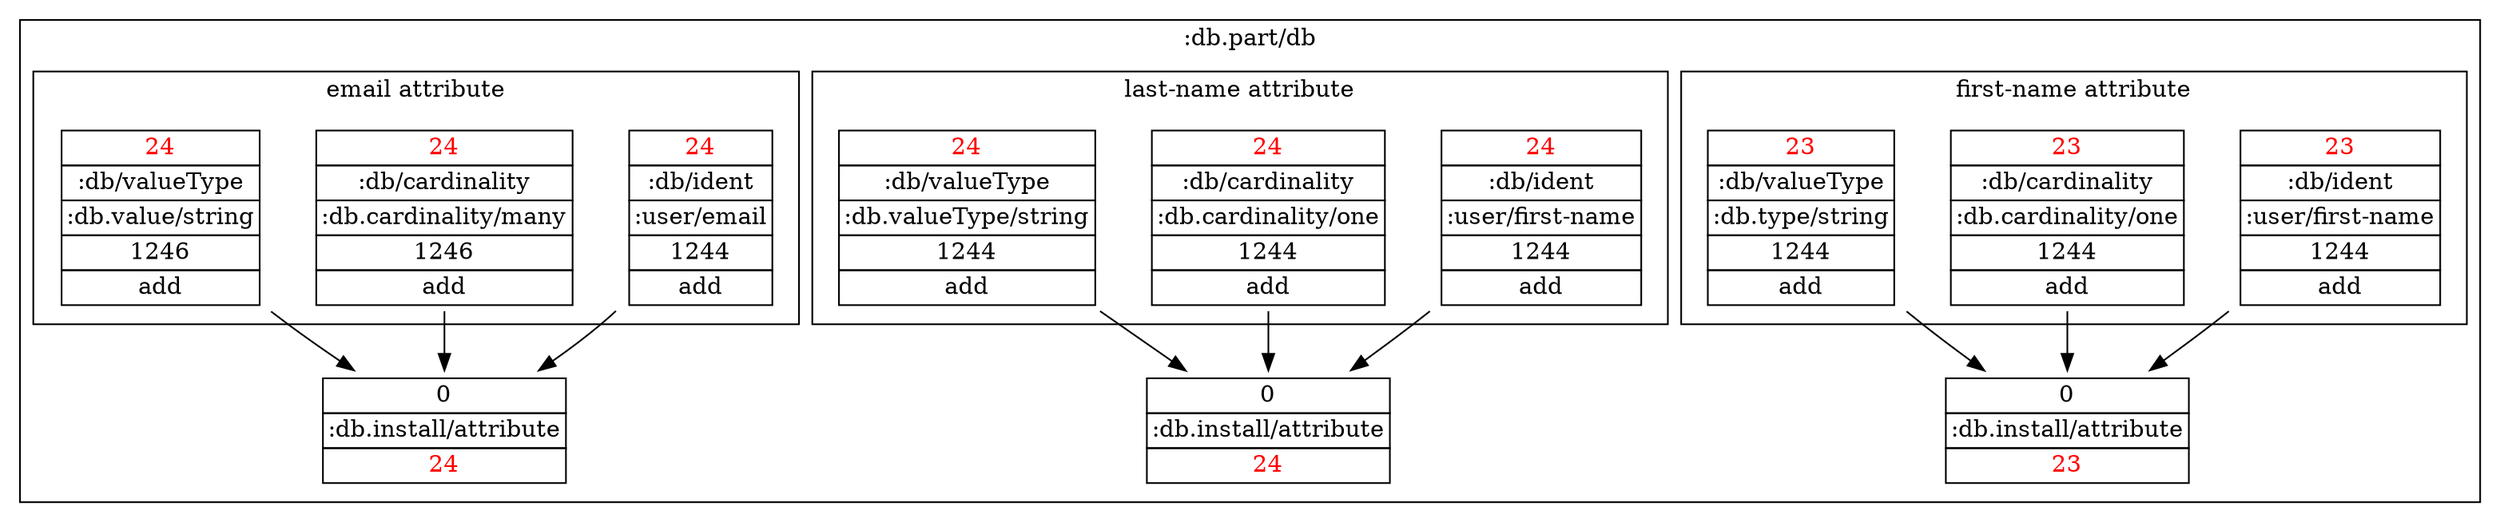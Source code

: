digraph Schema {
  node [shape=plaintext]
  compound=true
  subgraph cluster_1 {
    label=":db.part/db"

    subgraph cluster_0 {
      label="first-name attribute"
      "first-name-ident" [label=<
      <table border="0" cellborder="1" cellspacing="0">
        <tr><td><font color="red">23</font></td></tr>
        <tr><td>:db/ident</td></tr>
        <tr><td>:user/first-name</td></tr>
        <tr><td>1244</td></tr>
        <tr><td>add</td></tr>
      </table>
      >]

      "first-name-cardinality" [label=<
      <table border="0" cellborder="1" cellspacing="0">
        <tr><td><font color="red">23</font></td></tr>
        <tr><td>:db/cardinality</td></tr>
        <tr><td>:db.cardinality/one</td></tr>
        <tr><td>1244</td></tr>
        <tr><td>add</td></tr>
      </table>
      >]

      "first-name-type" [label=<
      <table border="0" cellborder="1" cellspacing="0">
        <tr><td><font color="red">23</font></td></tr>
        <tr><td>:db/valueType</td></tr>
        <tr><td>:db.type/string</td></tr>
        <tr><td>1244</td></tr>
        <tr><td>add</td></tr>
      </table>
      >]
    }

    subgraph cluster_2 {
      label="last-name attribute"
      "last-name-ident" [label=<
      <table border="0" cellborder="1" cellspacing="0">
        <tr><td><font color="red">24</font></td></tr>
        <tr><td>:db/ident</td></tr>
        <tr><td>:user/first-name</td></tr>
        <tr><td>1244</td></tr>
        <tr><td>add</td></tr>
      </table>
      >]

      "last-name-cardinality" [label=<
      <table border="0" cellborder="1" cellspacing="0">
        <tr><td><font color="red">24</font></td></tr>
        <tr><td>:db/cardinality</td></tr>
        <tr><td>:db.cardinality/one</td></tr>
        <tr><td>1244</td></tr>
        <tr><td>add</td></tr>
      </table>
      >]

      "last-name-type" [label=<
      <table border="0" cellborder="1" cellspacing="0">
        <tr><td><font color="red">24</font></td></tr>
        <tr><td>:db/valueType</td></tr>
        <tr><td>:db.valueType/string</td></tr>
        <tr><td>1244</td></tr>
        <tr><td>add</td></tr>
      </table>
      >]
    }

    subgraph cluster_3 {
      label="email attribute"
      "email-ident" [label=<
      <table border="0" cellborder="1" cellspacing="0">
        <tr><td><font color="red">24</font></td></tr>
        <tr><td>:db/ident</td></tr>
        <tr><td>:user/email</td></tr>
        <tr><td>1244</td></tr>
        <tr><td>add</td></tr>
      </table>
      >]

      "email-cardinality" [label=<
      <table border="0" cellborder="1" cellspacing="0">
        <tr><td><font color="red">24</font></td></tr>
        <tr><td>:db/cardinality</td></tr>
        <tr><td>:db.cardinality/many</td></tr>
        <tr><td>1246</td></tr>
        <tr><td>add</td></tr>
      </table>
      >]

      "email-type" [label=<
      <table border="0" cellborder="1" cellspacing="0">
        <tr><td><font color="red">24</font></td></tr>
        <tr><td>:db/valueType</td></tr>
        <tr><td>:db.value/string</td></tr>
        <tr><td>1246</td></tr>
        <tr><td>add</td></tr>
      </table>
      >]
    }


    attr23 [label=<
    <table border="0" cellborder="1" cellspacing="0">
      <tr><td>0</td></tr>
      <tr><td>:db.install/attribute</td></tr>
      <tr><td><font color="red">23</font></td></tr>
    </table>
    >]

    attr24 [label=<
    <table border="0" cellborder="1" cellspacing="0">
      <tr><td>0</td></tr>
      <tr><td>:db.install/attribute</td></tr>
      <tr><td><font color="red">24</font></td></tr>
    </table>
    >]

    attr25 [label=<
    <table border="0" cellborder="1" cellspacing="0">
      <tr><td>0</td></tr>
      <tr><td>:db.install/attribute</td></tr>
      <tr><td><font color="red">24</font></td></tr>
    </table>
    >]

    "first-name-ident" -> attr23
    "first-name-cardinality" -> attr23
    "first-name-type" -> attr23

    "last-name-ident" -> attr24
    "last-name-cardinality" -> attr24
    "last-name-type" -> attr24

    "email-ident" -> attr25
    "email-cardinality" -> attr25
    "email-type" -> attr25
  }
}

// Demo 4
